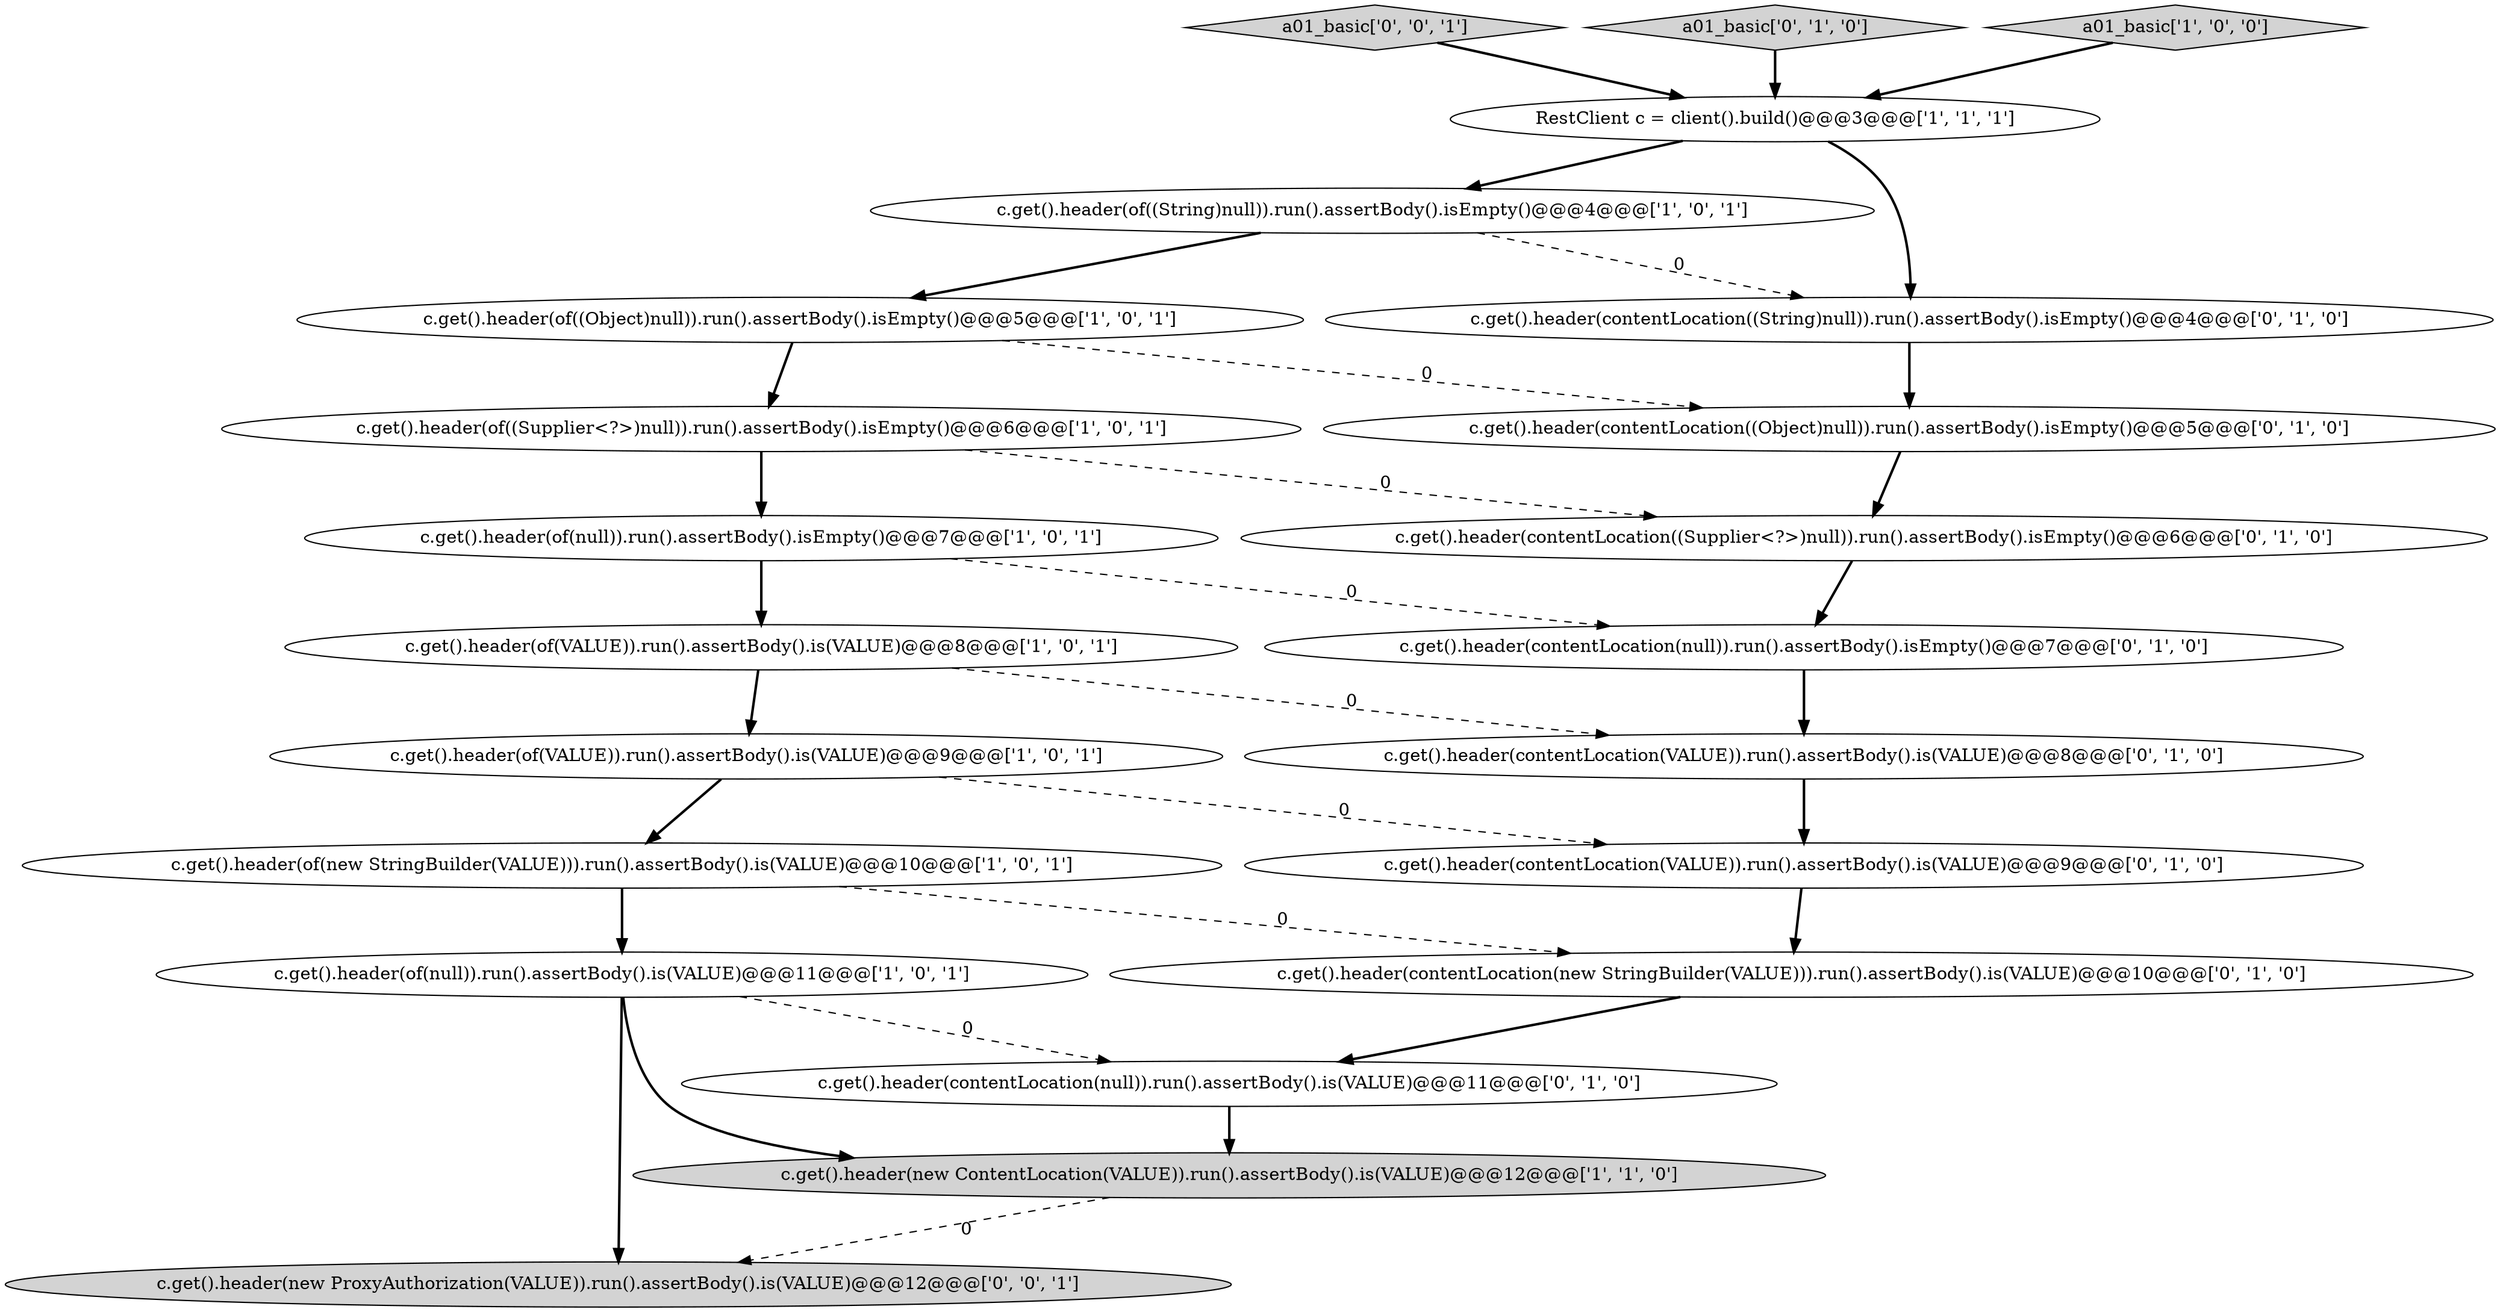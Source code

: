 digraph {
9 [style = filled, label = "RestClient c = client().build()@@@3@@@['1', '1', '1']", fillcolor = white, shape = ellipse image = "AAA0AAABBB1BBB"];
6 [style = filled, label = "c.get().header(of((String)null)).run().assertBody().isEmpty()@@@4@@@['1', '0', '1']", fillcolor = white, shape = ellipse image = "AAA0AAABBB1BBB"];
7 [style = filled, label = "c.get().header(of(null)).run().assertBody().is(VALUE)@@@11@@@['1', '0', '1']", fillcolor = white, shape = ellipse image = "AAA0AAABBB1BBB"];
21 [style = filled, label = "c.get().header(new ProxyAuthorization(VALUE)).run().assertBody().is(VALUE)@@@12@@@['0', '0', '1']", fillcolor = lightgray, shape = ellipse image = "AAA0AAABBB3BBB"];
19 [style = filled, label = "c.get().header(contentLocation((Object)null)).run().assertBody().isEmpty()@@@5@@@['0', '1', '0']", fillcolor = white, shape = ellipse image = "AAA1AAABBB2BBB"];
4 [style = filled, label = "c.get().header(of(new StringBuilder(VALUE))).run().assertBody().is(VALUE)@@@10@@@['1', '0', '1']", fillcolor = white, shape = ellipse image = "AAA0AAABBB1BBB"];
2 [style = filled, label = "c.get().header(of(VALUE)).run().assertBody().is(VALUE)@@@8@@@['1', '0', '1']", fillcolor = white, shape = ellipse image = "AAA0AAABBB1BBB"];
3 [style = filled, label = "c.get().header(of(null)).run().assertBody().isEmpty()@@@7@@@['1', '0', '1']", fillcolor = white, shape = ellipse image = "AAA0AAABBB1BBB"];
16 [style = filled, label = "c.get().header(contentLocation(VALUE)).run().assertBody().is(VALUE)@@@9@@@['0', '1', '0']", fillcolor = white, shape = ellipse image = "AAA1AAABBB2BBB"];
15 [style = filled, label = "c.get().header(contentLocation(VALUE)).run().assertBody().is(VALUE)@@@8@@@['0', '1', '0']", fillcolor = white, shape = ellipse image = "AAA1AAABBB2BBB"];
14 [style = filled, label = "c.get().header(contentLocation((Supplier<?>)null)).run().assertBody().isEmpty()@@@6@@@['0', '1', '0']", fillcolor = white, shape = ellipse image = "AAA1AAABBB2BBB"];
5 [style = filled, label = "c.get().header(of(VALUE)).run().assertBody().is(VALUE)@@@9@@@['1', '0', '1']", fillcolor = white, shape = ellipse image = "AAA0AAABBB1BBB"];
20 [style = filled, label = "a01_basic['0', '0', '1']", fillcolor = lightgray, shape = diamond image = "AAA0AAABBB3BBB"];
13 [style = filled, label = "c.get().header(contentLocation(null)).run().assertBody().isEmpty()@@@7@@@['0', '1', '0']", fillcolor = white, shape = ellipse image = "AAA1AAABBB2BBB"];
17 [style = filled, label = "c.get().header(contentLocation(null)).run().assertBody().is(VALUE)@@@11@@@['0', '1', '0']", fillcolor = white, shape = ellipse image = "AAA1AAABBB2BBB"];
12 [style = filled, label = "a01_basic['0', '1', '0']", fillcolor = lightgray, shape = diamond image = "AAA0AAABBB2BBB"];
8 [style = filled, label = "a01_basic['1', '0', '0']", fillcolor = lightgray, shape = diamond image = "AAA0AAABBB1BBB"];
1 [style = filled, label = "c.get().header(new ContentLocation(VALUE)).run().assertBody().is(VALUE)@@@12@@@['1', '1', '0']", fillcolor = lightgray, shape = ellipse image = "AAA0AAABBB1BBB"];
11 [style = filled, label = "c.get().header(contentLocation((String)null)).run().assertBody().isEmpty()@@@4@@@['0', '1', '0']", fillcolor = white, shape = ellipse image = "AAA1AAABBB2BBB"];
0 [style = filled, label = "c.get().header(of((Supplier<?>)null)).run().assertBody().isEmpty()@@@6@@@['1', '0', '1']", fillcolor = white, shape = ellipse image = "AAA0AAABBB1BBB"];
18 [style = filled, label = "c.get().header(contentLocation(new StringBuilder(VALUE))).run().assertBody().is(VALUE)@@@10@@@['0', '1', '0']", fillcolor = white, shape = ellipse image = "AAA1AAABBB2BBB"];
10 [style = filled, label = "c.get().header(of((Object)null)).run().assertBody().isEmpty()@@@5@@@['1', '0', '1']", fillcolor = white, shape = ellipse image = "AAA0AAABBB1BBB"];
5->16 [style = dashed, label="0"];
13->15 [style = bold, label=""];
4->7 [style = bold, label=""];
8->9 [style = bold, label=""];
9->11 [style = bold, label=""];
3->2 [style = bold, label=""];
16->18 [style = bold, label=""];
2->5 [style = bold, label=""];
14->13 [style = bold, label=""];
0->14 [style = dashed, label="0"];
1->21 [style = dashed, label="0"];
0->3 [style = bold, label=""];
2->15 [style = dashed, label="0"];
7->21 [style = bold, label=""];
3->13 [style = dashed, label="0"];
5->4 [style = bold, label=""];
9->6 [style = bold, label=""];
6->10 [style = bold, label=""];
12->9 [style = bold, label=""];
7->17 [style = dashed, label="0"];
11->19 [style = bold, label=""];
15->16 [style = bold, label=""];
10->19 [style = dashed, label="0"];
18->17 [style = bold, label=""];
4->18 [style = dashed, label="0"];
19->14 [style = bold, label=""];
7->1 [style = bold, label=""];
20->9 [style = bold, label=""];
6->11 [style = dashed, label="0"];
10->0 [style = bold, label=""];
17->1 [style = bold, label=""];
}
